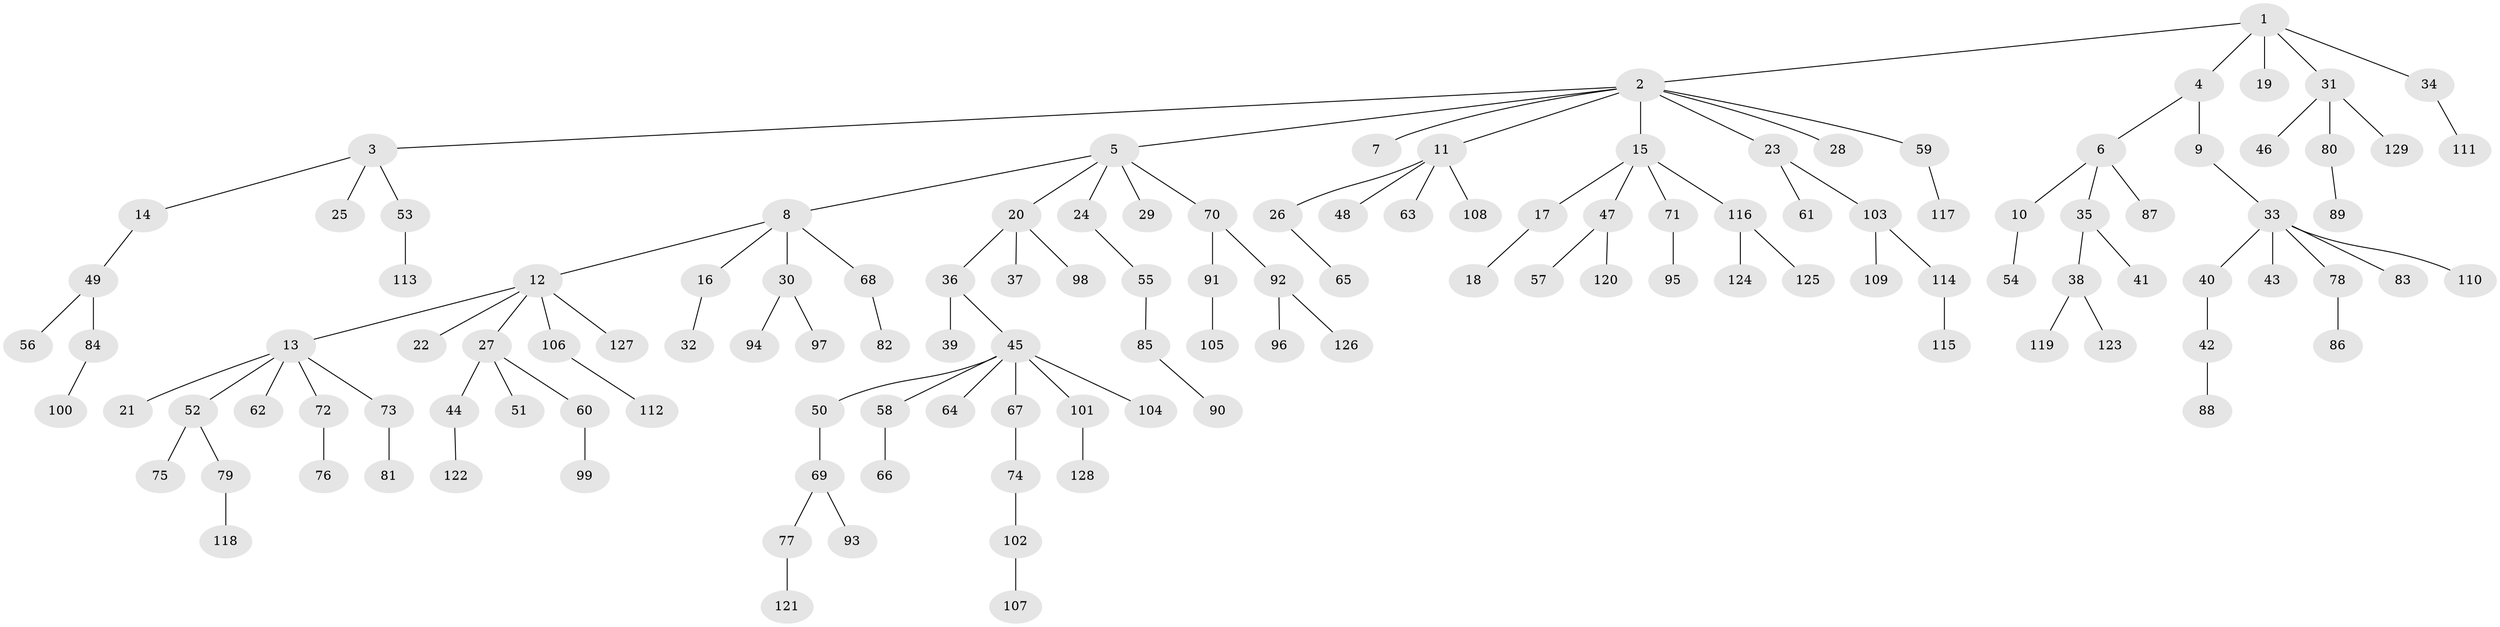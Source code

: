 // coarse degree distribution, {5: 0.06593406593406594, 11: 0.01098901098901099, 3: 0.10989010989010989, 4: 0.04395604395604396, 1: 0.6043956043956044, 2: 0.14285714285714285, 6: 0.02197802197802198}
// Generated by graph-tools (version 1.1) at 2025/52/02/27/25 19:52:13]
// undirected, 129 vertices, 128 edges
graph export_dot {
graph [start="1"]
  node [color=gray90,style=filled];
  1;
  2;
  3;
  4;
  5;
  6;
  7;
  8;
  9;
  10;
  11;
  12;
  13;
  14;
  15;
  16;
  17;
  18;
  19;
  20;
  21;
  22;
  23;
  24;
  25;
  26;
  27;
  28;
  29;
  30;
  31;
  32;
  33;
  34;
  35;
  36;
  37;
  38;
  39;
  40;
  41;
  42;
  43;
  44;
  45;
  46;
  47;
  48;
  49;
  50;
  51;
  52;
  53;
  54;
  55;
  56;
  57;
  58;
  59;
  60;
  61;
  62;
  63;
  64;
  65;
  66;
  67;
  68;
  69;
  70;
  71;
  72;
  73;
  74;
  75;
  76;
  77;
  78;
  79;
  80;
  81;
  82;
  83;
  84;
  85;
  86;
  87;
  88;
  89;
  90;
  91;
  92;
  93;
  94;
  95;
  96;
  97;
  98;
  99;
  100;
  101;
  102;
  103;
  104;
  105;
  106;
  107;
  108;
  109;
  110;
  111;
  112;
  113;
  114;
  115;
  116;
  117;
  118;
  119;
  120;
  121;
  122;
  123;
  124;
  125;
  126;
  127;
  128;
  129;
  1 -- 2;
  1 -- 4;
  1 -- 19;
  1 -- 31;
  1 -- 34;
  2 -- 3;
  2 -- 5;
  2 -- 7;
  2 -- 11;
  2 -- 15;
  2 -- 23;
  2 -- 28;
  2 -- 59;
  3 -- 14;
  3 -- 25;
  3 -- 53;
  4 -- 6;
  4 -- 9;
  5 -- 8;
  5 -- 20;
  5 -- 24;
  5 -- 29;
  5 -- 70;
  6 -- 10;
  6 -- 35;
  6 -- 87;
  8 -- 12;
  8 -- 16;
  8 -- 30;
  8 -- 68;
  9 -- 33;
  10 -- 54;
  11 -- 26;
  11 -- 48;
  11 -- 63;
  11 -- 108;
  12 -- 13;
  12 -- 22;
  12 -- 27;
  12 -- 106;
  12 -- 127;
  13 -- 21;
  13 -- 52;
  13 -- 62;
  13 -- 72;
  13 -- 73;
  14 -- 49;
  15 -- 17;
  15 -- 47;
  15 -- 71;
  15 -- 116;
  16 -- 32;
  17 -- 18;
  20 -- 36;
  20 -- 37;
  20 -- 98;
  23 -- 61;
  23 -- 103;
  24 -- 55;
  26 -- 65;
  27 -- 44;
  27 -- 51;
  27 -- 60;
  30 -- 94;
  30 -- 97;
  31 -- 46;
  31 -- 80;
  31 -- 129;
  33 -- 40;
  33 -- 43;
  33 -- 78;
  33 -- 83;
  33 -- 110;
  34 -- 111;
  35 -- 38;
  35 -- 41;
  36 -- 39;
  36 -- 45;
  38 -- 119;
  38 -- 123;
  40 -- 42;
  42 -- 88;
  44 -- 122;
  45 -- 50;
  45 -- 58;
  45 -- 64;
  45 -- 67;
  45 -- 101;
  45 -- 104;
  47 -- 57;
  47 -- 120;
  49 -- 56;
  49 -- 84;
  50 -- 69;
  52 -- 75;
  52 -- 79;
  53 -- 113;
  55 -- 85;
  58 -- 66;
  59 -- 117;
  60 -- 99;
  67 -- 74;
  68 -- 82;
  69 -- 77;
  69 -- 93;
  70 -- 91;
  70 -- 92;
  71 -- 95;
  72 -- 76;
  73 -- 81;
  74 -- 102;
  77 -- 121;
  78 -- 86;
  79 -- 118;
  80 -- 89;
  84 -- 100;
  85 -- 90;
  91 -- 105;
  92 -- 96;
  92 -- 126;
  101 -- 128;
  102 -- 107;
  103 -- 109;
  103 -- 114;
  106 -- 112;
  114 -- 115;
  116 -- 124;
  116 -- 125;
}

